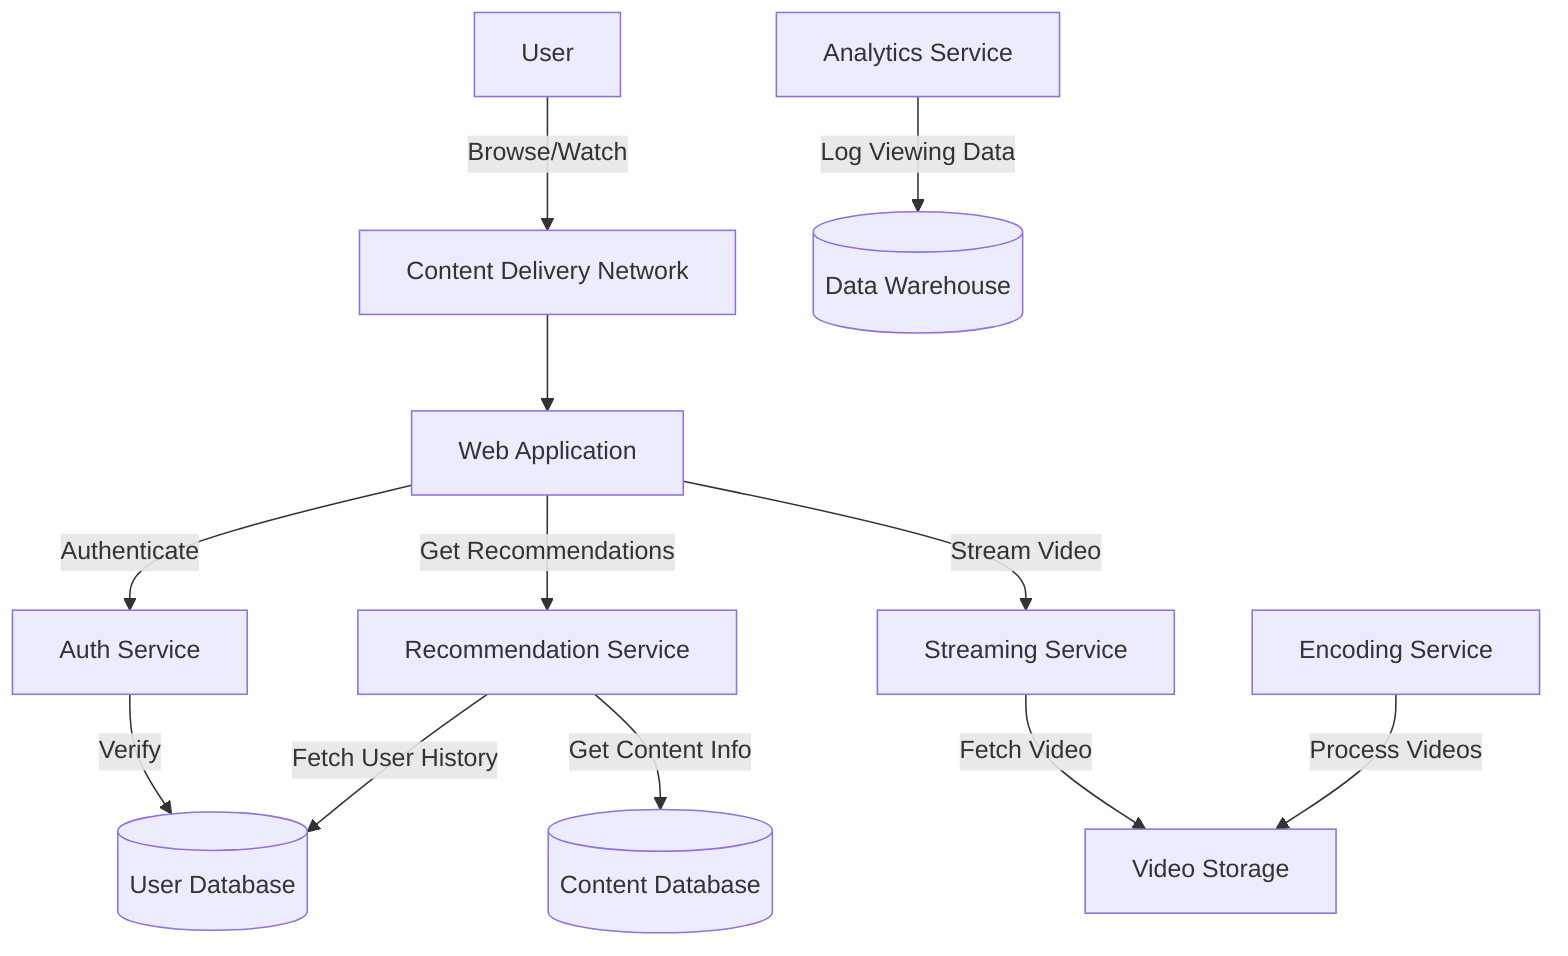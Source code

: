 graph TD
    User[User] -->|Browse/Watch| CDN[Content Delivery Network]
    CDN --> WebApp[Web Application]
    WebApp -->|Authenticate| AuthService[Auth Service]
    AuthService -->|Verify| UserDB[(User Database)]
    WebApp -->|Get Recommendations| RecService[Recommendation Service]
    RecService -->|Fetch User History| UserDB
    RecService -->|Get Content Info| ContentDB[(Content Database)]
    WebApp -->|Stream Video| StreamingService[Streaming Service]
    StreamingService -->|Fetch Video| VideoStorage[Video Storage]
    EncodingService[Encoding Service] -->|Process Videos| VideoStorage
    AnalyticsService[Analytics Service] -->|Log Viewing Data| DataWarehouse[(Data Warehouse)]